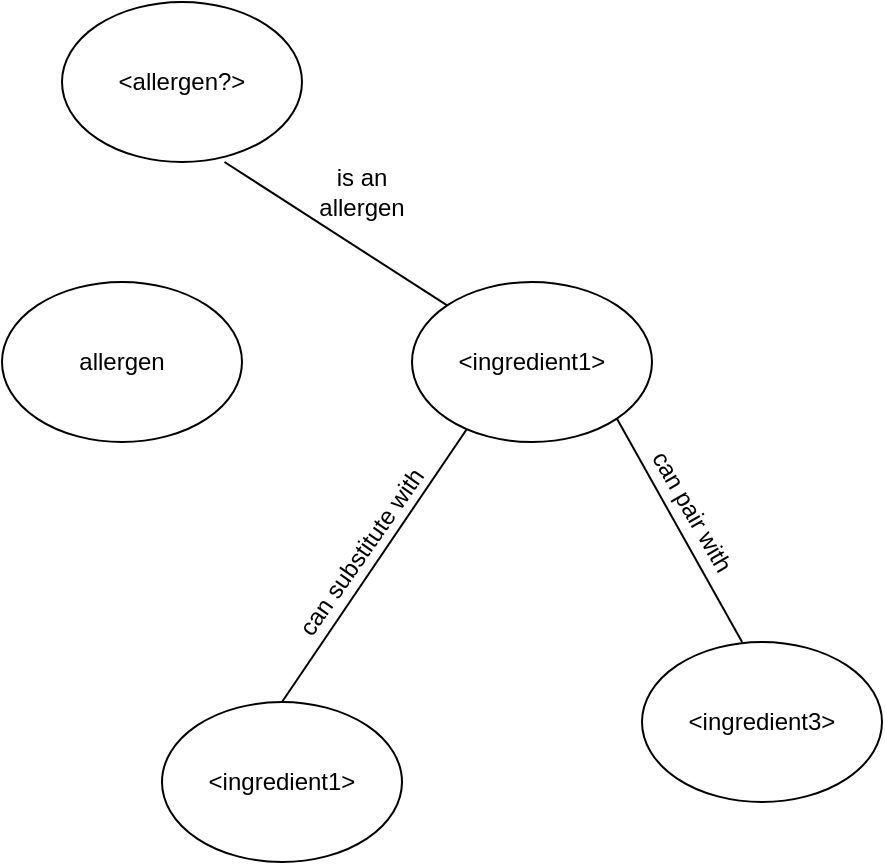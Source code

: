 <mxfile version="24.4.13" type="github">
  <diagram name="Page-1" id="ej0RK8q4Kem6TgFinepa">
    <mxGraphModel dx="531" dy="302" grid="1" gridSize="10" guides="1" tooltips="1" connect="1" arrows="1" fold="1" page="1" pageScale="1" pageWidth="850" pageHeight="1100" math="0" shadow="0">
      <root>
        <mxCell id="0" />
        <mxCell id="1" parent="0" />
        <mxCell id="QXm4yxE0TvCzbE2h7ek6-1" value="&amp;lt;ingredient1&amp;gt;" style="ellipse;whiteSpace=wrap;html=1;" vertex="1" parent="1">
          <mxGeometry x="365" y="270" width="120" height="80" as="geometry" />
        </mxCell>
        <mxCell id="QXm4yxE0TvCzbE2h7ek6-2" value="&amp;lt;ingredient1&amp;gt;" style="ellipse;whiteSpace=wrap;html=1;" vertex="1" parent="1">
          <mxGeometry x="240" y="480" width="120" height="80" as="geometry" />
        </mxCell>
        <mxCell id="QXm4yxE0TvCzbE2h7ek6-3" value="&amp;lt;ingredient3&amp;gt;" style="ellipse;whiteSpace=wrap;html=1;" vertex="1" parent="1">
          <mxGeometry x="480" y="450" width="120" height="80" as="geometry" />
        </mxCell>
        <mxCell id="QXm4yxE0TvCzbE2h7ek6-4" value="" style="endArrow=none;html=1;rounded=0;exitX=0.5;exitY=0;exitDx=0;exitDy=0;entryX=0.228;entryY=0.92;entryDx=0;entryDy=0;entryPerimeter=0;" edge="1" parent="1" source="QXm4yxE0TvCzbE2h7ek6-2" target="QXm4yxE0TvCzbE2h7ek6-1">
          <mxGeometry width="50" height="50" relative="1" as="geometry">
            <mxPoint x="400" y="320" as="sourcePoint" />
            <mxPoint x="450" y="270" as="targetPoint" />
          </mxGeometry>
        </mxCell>
        <mxCell id="QXm4yxE0TvCzbE2h7ek6-5" value="" style="endArrow=none;html=1;rounded=0;exitX=0.417;exitY=0;exitDx=0;exitDy=0;entryX=1;entryY=1;entryDx=0;entryDy=0;exitPerimeter=0;" edge="1" parent="1" source="QXm4yxE0TvCzbE2h7ek6-3" target="QXm4yxE0TvCzbE2h7ek6-1">
          <mxGeometry width="50" height="50" relative="1" as="geometry">
            <mxPoint x="330" y="460" as="sourcePoint" />
            <mxPoint x="402" y="354" as="targetPoint" />
          </mxGeometry>
        </mxCell>
        <mxCell id="QXm4yxE0TvCzbE2h7ek6-6" value="&amp;lt;allergen?&amp;gt;" style="ellipse;whiteSpace=wrap;html=1;" vertex="1" parent="1">
          <mxGeometry x="190" y="130" width="120" height="80" as="geometry" />
        </mxCell>
        <mxCell id="QXm4yxE0TvCzbE2h7ek6-7" value="allergen" style="ellipse;whiteSpace=wrap;html=1;" vertex="1" parent="1">
          <mxGeometry x="160" y="270" width="120" height="80" as="geometry" />
        </mxCell>
        <mxCell id="QXm4yxE0TvCzbE2h7ek6-8" value="" style="endArrow=none;html=1;rounded=0;exitX=0;exitY=0;exitDx=0;exitDy=0;entryX=0.677;entryY=1;entryDx=0;entryDy=0;entryPerimeter=0;" edge="1" parent="1" source="QXm4yxE0TvCzbE2h7ek6-1" target="QXm4yxE0TvCzbE2h7ek6-6">
          <mxGeometry width="50" height="50" relative="1" as="geometry">
            <mxPoint x="330" y="460" as="sourcePoint" />
            <mxPoint x="402" y="354" as="targetPoint" />
          </mxGeometry>
        </mxCell>
        <mxCell id="QXm4yxE0TvCzbE2h7ek6-9" value="is an allergen" style="text;html=1;align=center;verticalAlign=middle;whiteSpace=wrap;rounded=0;" vertex="1" parent="1">
          <mxGeometry x="310" y="210" width="60" height="30" as="geometry" />
        </mxCell>
        <mxCell id="QXm4yxE0TvCzbE2h7ek6-10" value="can pair with" style="text;html=1;align=center;verticalAlign=middle;whiteSpace=wrap;rounded=0;rotation=60;" vertex="1" parent="1">
          <mxGeometry x="460" y="370" width="90" height="30" as="geometry" />
        </mxCell>
        <mxCell id="QXm4yxE0TvCzbE2h7ek6-11" value="can substitute with" style="text;html=1;align=center;verticalAlign=middle;whiteSpace=wrap;rounded=0;rotation=-55;" vertex="1" parent="1">
          <mxGeometry x="280" y="390" width="120" height="30" as="geometry" />
        </mxCell>
      </root>
    </mxGraphModel>
  </diagram>
</mxfile>
